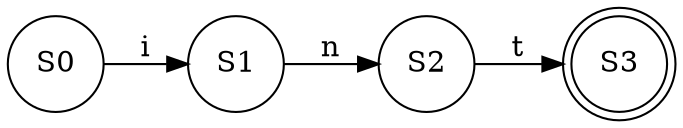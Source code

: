 digraph grafica{
rankdir=LR;
forcelabels= true;
node [shape = circle];
S0 [label = "S0"];
S1 [label = "S1"];
S2 [label = "S2"];
S3 [label = "S3", shape = doublecircle];
S0->S1[label="i"]
S1->S2[label="n"]
S2->S3[label="t"]

}